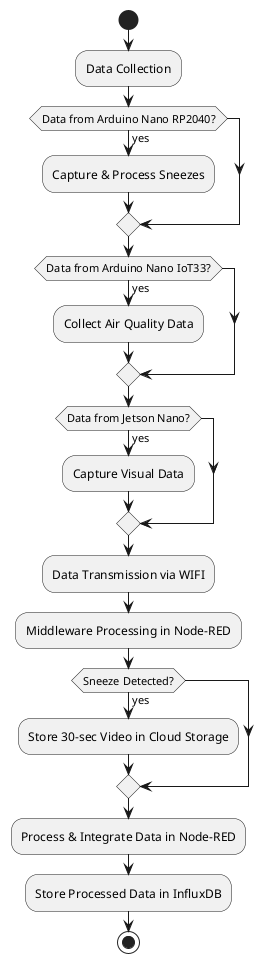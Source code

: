 @startuml
start
:Data Collection;
if (Data from Arduino Nano RP2040?) then (yes)
  :Capture & Process Sneezes;
endif
if (Data from Arduino Nano IoT33?) then (yes)
  :Collect Air Quality Data;
endif
if (Data from Jetson Nano?) then (yes)
  :Capture Visual Data;
endif
:Data Transmission via WIFI;
:Middleware Processing in Node-RED;
if (Sneeze Detected?) then (yes)
  :Store 30-sec Video in Cloud Storage;
endif
:Process & Integrate Data in Node-RED;
:Store Processed Data in InfluxDB;
stop
@enduml